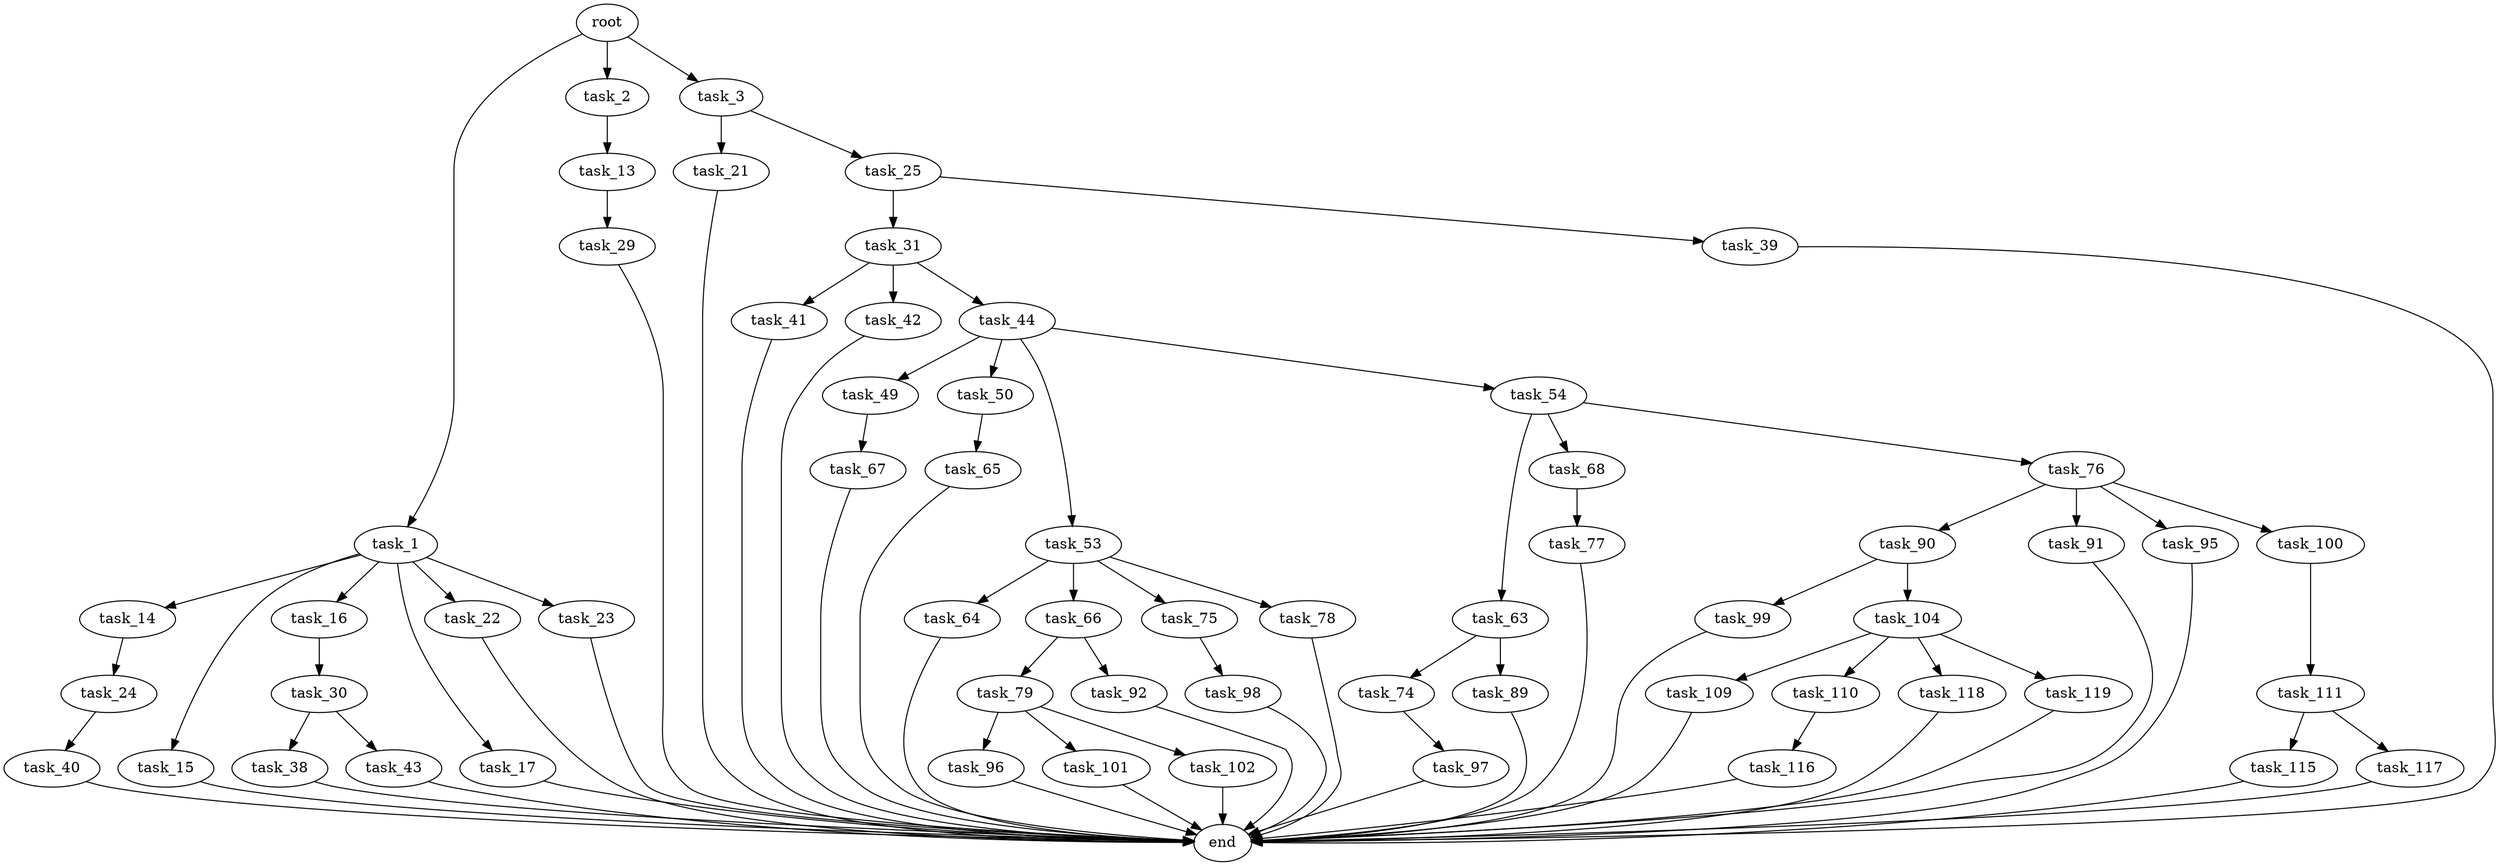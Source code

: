 digraph G {
  root [size="0.000000"];
  task_1 [size="1513432215.000000"];
  task_2 [size="6428950728.000000"];
  task_3 [size="13165181807.000000"];
  task_13 [size="68719476736.000000"];
  task_14 [size="8589934592.000000"];
  task_15 [size="15563235715.000000"];
  task_16 [size="3328581792.000000"];
  task_17 [size="280880885.000000"];
  task_21 [size="16803553682.000000"];
  task_22 [size="8997755479.000000"];
  task_23 [size="23598288665.000000"];
  task_24 [size="8589934592.000000"];
  task_25 [size="1124502015868.000000"];
  task_29 [size="1073741824000.000000"];
  task_30 [size="14380523134.000000"];
  task_31 [size="1007955871472.000000"];
  task_38 [size="878203519221.000000"];
  task_39 [size="549755813888.000000"];
  task_40 [size="68719476736.000000"];
  task_41 [size="3703842568.000000"];
  task_42 [size="28991029248.000000"];
  task_43 [size="7521422095.000000"];
  task_44 [size="395797196511.000000"];
  task_49 [size="322349965360.000000"];
  task_50 [size="8581528437.000000"];
  task_53 [size="967192378103.000000"];
  task_54 [size="12916545107.000000"];
  task_63 [size="782757789696.000000"];
  task_64 [size="782757789696.000000"];
  task_65 [size="26180540804.000000"];
  task_66 [size="12401766270.000000"];
  task_67 [size="28991029248.000000"];
  task_68 [size="217876246400.000000"];
  task_74 [size="68719476736.000000"];
  task_75 [size="119932111342.000000"];
  task_76 [size="545948934080.000000"];
  task_77 [size="68719476736.000000"];
  task_78 [size="1287002251.000000"];
  task_79 [size="782757789696.000000"];
  task_89 [size="107335713655.000000"];
  task_90 [size="33269205283.000000"];
  task_91 [size="223687974643.000000"];
  task_92 [size="368293445632.000000"];
  task_95 [size="28991029248.000000"];
  task_96 [size="20154771202.000000"];
  task_97 [size="156577643679.000000"];
  task_98 [size="117614594878.000000"];
  task_99 [size="782757789696.000000"];
  task_100 [size="18659733542.000000"];
  task_101 [size="1149033823407.000000"];
  task_102 [size="191893774996.000000"];
  task_104 [size="4729720815.000000"];
  task_109 [size="588391642322.000000"];
  task_110 [size="231928233984.000000"];
  task_111 [size="573537359000.000000"];
  task_115 [size="1073741824000.000000"];
  task_116 [size="3708210869.000000"];
  task_117 [size="1073741824000.000000"];
  task_118 [size="40996565444.000000"];
  task_119 [size="538379163.000000"];
  end [size="0.000000"];

  root -> task_1 [size="1.000000"];
  root -> task_2 [size="1.000000"];
  root -> task_3 [size="1.000000"];
  task_1 -> task_14 [size="75497472.000000"];
  task_1 -> task_15 [size="75497472.000000"];
  task_1 -> task_16 [size="75497472.000000"];
  task_1 -> task_17 [size="75497472.000000"];
  task_1 -> task_22 [size="75497472.000000"];
  task_1 -> task_23 [size="75497472.000000"];
  task_2 -> task_13 [size="209715200.000000"];
  task_3 -> task_21 [size="536870912.000000"];
  task_3 -> task_25 [size="536870912.000000"];
  task_13 -> task_29 [size="134217728.000000"];
  task_14 -> task_24 [size="33554432.000000"];
  task_15 -> end [size="1.000000"];
  task_16 -> task_30 [size="134217728.000000"];
  task_17 -> end [size="1.000000"];
  task_21 -> end [size="1.000000"];
  task_22 -> end [size="1.000000"];
  task_23 -> end [size="1.000000"];
  task_24 -> task_40 [size="33554432.000000"];
  task_25 -> task_31 [size="679477248.000000"];
  task_25 -> task_39 [size="679477248.000000"];
  task_29 -> end [size="1.000000"];
  task_30 -> task_38 [size="411041792.000000"];
  task_30 -> task_43 [size="411041792.000000"];
  task_31 -> task_41 [size="679477248.000000"];
  task_31 -> task_42 [size="679477248.000000"];
  task_31 -> task_44 [size="679477248.000000"];
  task_38 -> end [size="1.000000"];
  task_39 -> end [size="1.000000"];
  task_40 -> end [size="1.000000"];
  task_41 -> end [size="1.000000"];
  task_42 -> end [size="1.000000"];
  task_43 -> end [size="1.000000"];
  task_44 -> task_49 [size="411041792.000000"];
  task_44 -> task_50 [size="411041792.000000"];
  task_44 -> task_53 [size="411041792.000000"];
  task_44 -> task_54 [size="411041792.000000"];
  task_49 -> task_67 [size="411041792.000000"];
  task_50 -> task_65 [size="209715200.000000"];
  task_53 -> task_64 [size="679477248.000000"];
  task_53 -> task_66 [size="679477248.000000"];
  task_53 -> task_75 [size="679477248.000000"];
  task_53 -> task_78 [size="679477248.000000"];
  task_54 -> task_63 [size="679477248.000000"];
  task_54 -> task_68 [size="679477248.000000"];
  task_54 -> task_76 [size="679477248.000000"];
  task_63 -> task_74 [size="679477248.000000"];
  task_63 -> task_89 [size="679477248.000000"];
  task_64 -> end [size="1.000000"];
  task_65 -> end [size="1.000000"];
  task_66 -> task_79 [size="411041792.000000"];
  task_66 -> task_92 [size="411041792.000000"];
  task_67 -> end [size="1.000000"];
  task_68 -> task_77 [size="411041792.000000"];
  task_74 -> task_97 [size="134217728.000000"];
  task_75 -> task_98 [size="134217728.000000"];
  task_76 -> task_90 [size="536870912.000000"];
  task_76 -> task_91 [size="536870912.000000"];
  task_76 -> task_95 [size="536870912.000000"];
  task_76 -> task_100 [size="536870912.000000"];
  task_77 -> end [size="1.000000"];
  task_78 -> end [size="1.000000"];
  task_79 -> task_96 [size="679477248.000000"];
  task_79 -> task_101 [size="679477248.000000"];
  task_79 -> task_102 [size="679477248.000000"];
  task_89 -> end [size="1.000000"];
  task_90 -> task_99 [size="679477248.000000"];
  task_90 -> task_104 [size="679477248.000000"];
  task_91 -> end [size="1.000000"];
  task_92 -> end [size="1.000000"];
  task_95 -> end [size="1.000000"];
  task_96 -> end [size="1.000000"];
  task_97 -> end [size="1.000000"];
  task_98 -> end [size="1.000000"];
  task_99 -> end [size="1.000000"];
  task_100 -> task_111 [size="838860800.000000"];
  task_101 -> end [size="1.000000"];
  task_102 -> end [size="1.000000"];
  task_104 -> task_109 [size="301989888.000000"];
  task_104 -> task_110 [size="301989888.000000"];
  task_104 -> task_118 [size="301989888.000000"];
  task_104 -> task_119 [size="301989888.000000"];
  task_109 -> end [size="1.000000"];
  task_110 -> task_116 [size="301989888.000000"];
  task_111 -> task_115 [size="536870912.000000"];
  task_111 -> task_117 [size="536870912.000000"];
  task_115 -> end [size="1.000000"];
  task_116 -> end [size="1.000000"];
  task_117 -> end [size="1.000000"];
  task_118 -> end [size="1.000000"];
  task_119 -> end [size="1.000000"];
}
